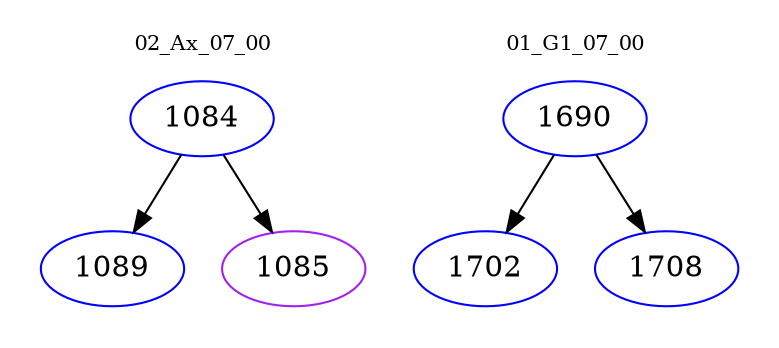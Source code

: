 digraph{
subgraph cluster_0 {
color = white
label = "02_Ax_07_00";
fontsize=10;
T0_1084 [label="1084", color="blue"]
T0_1084 -> T0_1089 [color="black"]
T0_1089 [label="1089", color="blue"]
T0_1084 -> T0_1085 [color="black"]
T0_1085 [label="1085", color="purple"]
}
subgraph cluster_1 {
color = white
label = "01_G1_07_00";
fontsize=10;
T1_1690 [label="1690", color="blue"]
T1_1690 -> T1_1702 [color="black"]
T1_1702 [label="1702", color="blue"]
T1_1690 -> T1_1708 [color="black"]
T1_1708 [label="1708", color="blue"]
}
}

